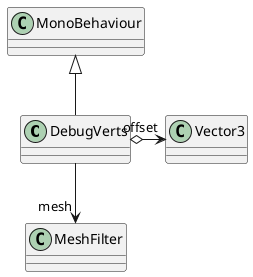 @startuml
class DebugVerts {
}
MonoBehaviour <|-- DebugVerts
DebugVerts --> "mesh" MeshFilter
DebugVerts o-> "offset" Vector3
@enduml
